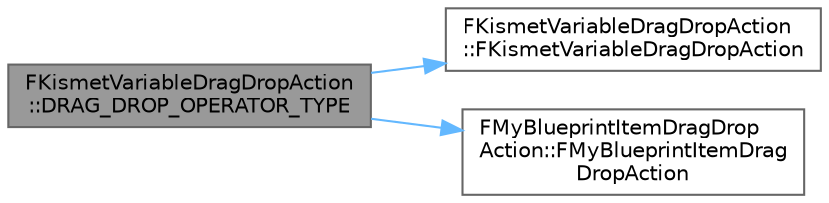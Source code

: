 digraph "FKismetVariableDragDropAction::DRAG_DROP_OPERATOR_TYPE"
{
 // INTERACTIVE_SVG=YES
 // LATEX_PDF_SIZE
  bgcolor="transparent";
  edge [fontname=Helvetica,fontsize=10,labelfontname=Helvetica,labelfontsize=10];
  node [fontname=Helvetica,fontsize=10,shape=box,height=0.2,width=0.4];
  rankdir="LR";
  Node1 [id="Node000001",label="FKismetVariableDragDropAction\l::DRAG_DROP_OPERATOR_TYPE",height=0.2,width=0.4,color="gray40", fillcolor="grey60", style="filled", fontcolor="black",tooltip=" "];
  Node1 -> Node2 [id="edge1_Node000001_Node000002",color="steelblue1",style="solid",tooltip=" "];
  Node2 [id="Node000002",label="FKismetVariableDragDropAction\l::FKismetVariableDragDropAction",height=0.2,width=0.4,color="grey40", fillcolor="white", style="filled",URL="$d5/d37/classFKismetVariableDragDropAction.html#ac348ed954a220e84f79fd1ca1e708f0a",tooltip="Construct a FKismetVariableDragDropAction."];
  Node1 -> Node3 [id="edge2_Node000001_Node000003",color="steelblue1",style="solid",tooltip=" "];
  Node3 [id="Node000003",label="FMyBlueprintItemDragDrop\lAction::FMyBlueprintItemDrag\lDropAction",height=0.2,width=0.4,color="grey40", fillcolor="white", style="filled",URL="$d3/db2/classFMyBlueprintItemDragDropAction.html#a884a1905d6d4998cb24935f7ccb781a2",tooltip="Constructor."];
}
